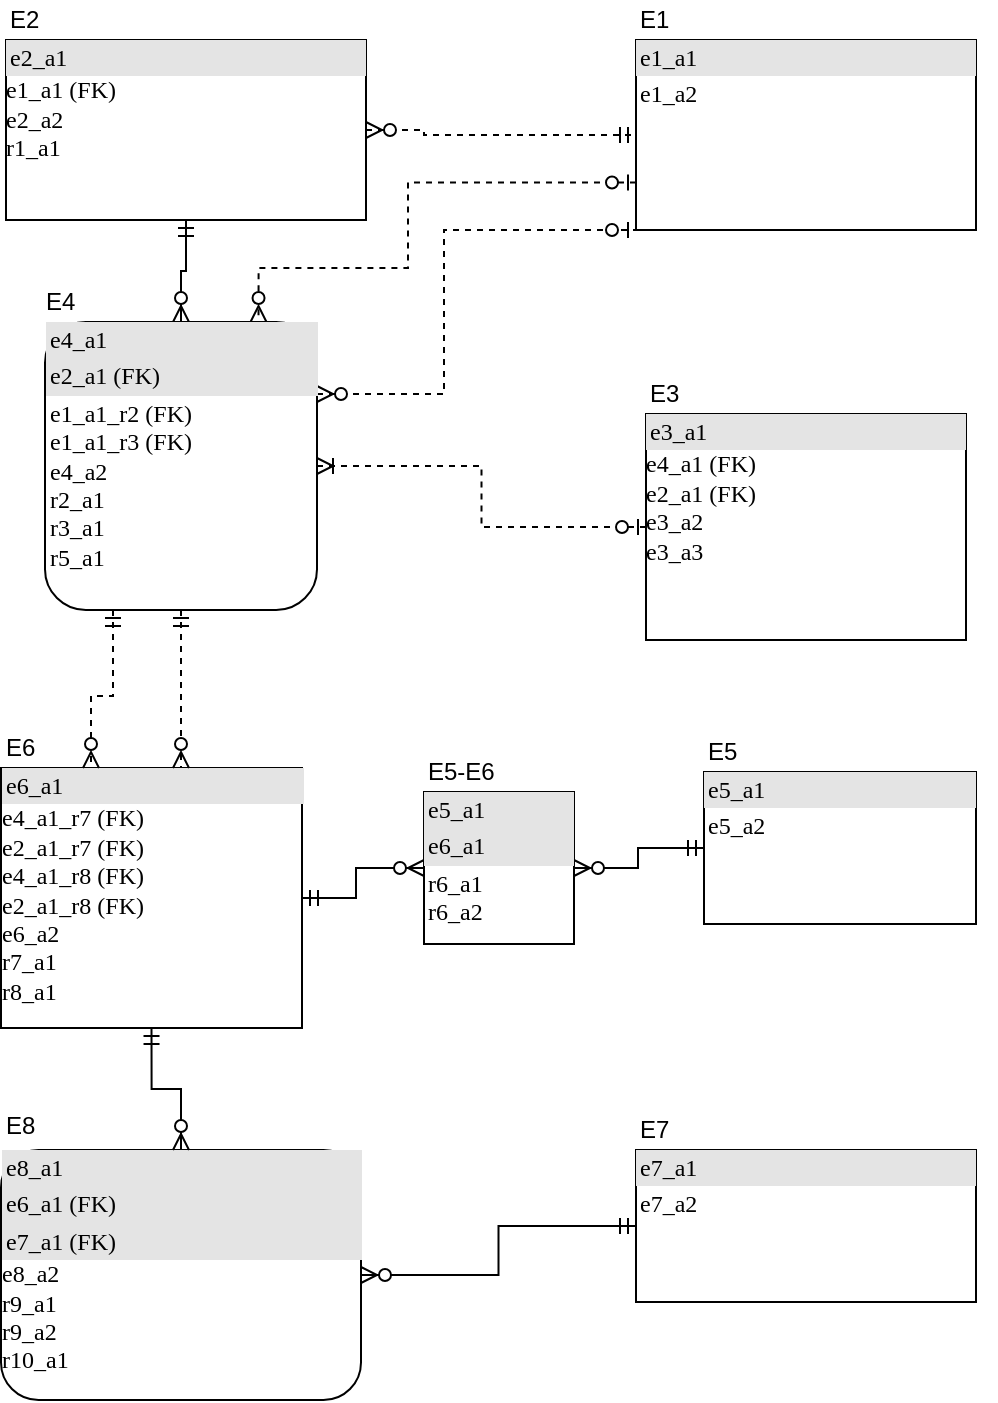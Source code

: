 <mxfile version="13.3.0" type="device"><diagram name="Page-1" id="2ca16b54-16f6-2749-3443-fa8db7711227"><mxGraphModel dx="556" dy="922" grid="0" gridSize="10" guides="1" tooltips="1" connect="1" arrows="1" fold="1" page="1" pageScale="1" pageWidth="1100" pageHeight="850" background="#ffffff" math="0" shadow="0"><root><mxCell id="0"/><mxCell id="1" parent="0"/><mxCell id="vPbJof9jUW4cqJRG03yQ-8" style="edgeStyle=orthogonalEdgeStyle;rounded=0;orthogonalLoop=1;jettySize=auto;html=1;exitX=0.5;exitY=1;exitDx=0;exitDy=0;startArrow=ERmandOne;startFill=0;endArrow=ERzeroToMany;endFill=1;" edge="1" parent="1" source="2ed32ef02a7f4228-1" target="-Yh0Sj5SILP_nFsyk5Nf-1"><mxGeometry relative="1" as="geometry"/></mxCell><mxCell id="2ed32ef02a7f4228-1" value="&lt;div style=&quot;box-sizing: border-box ; width: 100% ; background: #e4e4e4 ; padding: 2px&quot;&gt;e2_a1&lt;/div&gt;e1_a1 (FK)&lt;br&gt;e2_a2&lt;br&gt;r1_a1" style="verticalAlign=top;align=left;overflow=fill;html=1;rounded=0;shadow=0;comic=0;labelBackgroundColor=none;strokeWidth=1;fontFamily=Verdana;fontSize=12" parent="1" vertex="1"><mxGeometry x="270" y="153" width="180" height="90" as="geometry"/></mxCell><mxCell id="vPbJof9jUW4cqJRG03yQ-13" style="edgeStyle=orthogonalEdgeStyle;rounded=0;orthogonalLoop=1;jettySize=auto;html=1;exitX=0;exitY=0.75;exitDx=0;exitDy=0;entryX=0.75;entryY=1;entryDx=0;entryDy=0;dashed=1;startArrow=ERzeroToOne;startFill=1;endArrow=ERzeroToMany;endFill=1;" edge="1" parent="1" source="2ed32ef02a7f4228-2" target="-Yh0Sj5SILP_nFsyk5Nf-2"><mxGeometry relative="1" as="geometry"><Array as="points"><mxPoint x="471" y="224"/><mxPoint x="471" y="267"/><mxPoint x="396" y="267"/></Array></mxGeometry></mxCell><mxCell id="2ed32ef02a7f4228-2" value="&lt;div style=&quot;box-sizing: border-box ; width: 100% ; background: #e4e4e4 ; padding: 2px&quot;&gt;e1_a1&lt;/div&gt;&lt;table style=&quot;width: 100% ; font-size: 1em&quot; cellpadding=&quot;2&quot; cellspacing=&quot;0&quot;&gt;&lt;tbody&gt;&lt;tr&gt;&lt;td&gt;e1_a2&lt;/td&gt;&lt;td&gt;&lt;/td&gt;&lt;/tr&gt;&lt;/tbody&gt;&lt;/table&gt;" style="verticalAlign=top;align=left;overflow=fill;html=1;rounded=0;shadow=0;comic=0;labelBackgroundColor=none;strokeWidth=1;fontFamily=Verdana;fontSize=12" parent="1" vertex="1"><mxGeometry x="585" y="153" width="170" height="95" as="geometry"/></mxCell><mxCell id="vPbJof9jUW4cqJRG03yQ-18" style="edgeStyle=orthogonalEdgeStyle;rounded=0;orthogonalLoop=1;jettySize=auto;html=1;exitX=1;exitY=0.5;exitDx=0;exitDy=0;entryX=0;entryY=0.5;entryDx=0;entryDy=0;startArrow=ERzeroToMany;startFill=1;endArrow=ERmandOne;endFill=0;" edge="1" parent="1" source="2ed32ef02a7f4228-4" target="vPbJof9jUW4cqJRG03yQ-3"><mxGeometry relative="1" as="geometry"/></mxCell><mxCell id="2ed32ef02a7f4228-4" value="&lt;div style=&quot;box-sizing: border-box ; width: 100% ; background: #e4e4e4 ; padding: 2px&quot;&gt;e8_a1&lt;/div&gt;&lt;div style=&quot;box-sizing: border-box ; width: 100% ; background: #e4e4e4 ; padding: 2px&quot;&gt;e6_a1 (FK)&lt;/div&gt;&lt;div style=&quot;box-sizing: border-box ; width: 100% ; background: #e4e4e4 ; padding: 2px&quot;&gt;e7_a1 (FK)&lt;/div&gt;e8_a2&lt;br&gt;r9_a1&lt;br&gt;r9_a2&lt;br&gt;r10_a1" style="verticalAlign=top;align=left;overflow=fill;html=1;rounded=1;shadow=0;comic=0;labelBackgroundColor=none;strokeWidth=1;fontFamily=Verdana;fontSize=12" parent="1" vertex="1"><mxGeometry x="267.5" y="708" width="180" height="125" as="geometry"/></mxCell><mxCell id="vPbJof9jUW4cqJRG03yQ-15" style="edgeStyle=orthogonalEdgeStyle;rounded=0;orthogonalLoop=1;jettySize=auto;html=1;exitX=1;exitY=0.5;exitDx=0;exitDy=0;entryX=0;entryY=0.5;entryDx=0;entryDy=0;startArrow=ERmandOne;startFill=0;endArrow=ERzeroToMany;endFill=1;" edge="1" parent="1" source="2ed32ef02a7f4228-5" target="vPbJof9jUW4cqJRG03yQ-5"><mxGeometry relative="1" as="geometry"><Array as="points"><mxPoint x="445" y="582"/><mxPoint x="445" y="567"/></Array></mxGeometry></mxCell><mxCell id="vPbJof9jUW4cqJRG03yQ-17" style="edgeStyle=orthogonalEdgeStyle;rounded=0;orthogonalLoop=1;jettySize=auto;html=1;exitX=0.5;exitY=1;exitDx=0;exitDy=0;startArrow=ERmandOne;startFill=0;endArrow=ERzeroToMany;endFill=1;" edge="1" parent="1" source="2ed32ef02a7f4228-5" target="2ed32ef02a7f4228-4"><mxGeometry relative="1" as="geometry"/></mxCell><mxCell id="2ed32ef02a7f4228-5" value="&lt;div style=&quot;box-sizing: border-box ; width: 100% ; background: #e4e4e4 ; padding: 2px&quot;&gt;e6_a1&lt;/div&gt;e4_a1_r7 (FK)&lt;br&gt;e2_a1_r7 (FK)&lt;br&gt;e4_a1_r8 (FK)&lt;br&gt;e2_a1_r8 (FK)&lt;br&gt;e6_a2&lt;br&gt;r7_a1&lt;br&gt;r8_a1" style="verticalAlign=top;align=left;overflow=fill;html=1;rounded=0;shadow=0;comic=0;labelBackgroundColor=none;strokeWidth=1;fontFamily=Verdana;fontSize=12" parent="1" vertex="1"><mxGeometry x="267.5" y="517" width="150.5" height="130" as="geometry"/></mxCell><mxCell id="2ed32ef02a7f4228-7" value="&lt;div style=&quot;box-sizing: border-box ; width: 100% ; background: #e4e4e4 ; padding: 2px&quot;&gt;e5_a1&lt;/div&gt;&lt;table style=&quot;width: 100% ; font-size: 1em&quot; cellpadding=&quot;2&quot; cellspacing=&quot;0&quot;&gt;&lt;tbody&gt;&lt;tr&gt;&lt;td&gt;e5_a2&lt;/td&gt;&lt;td&gt;&lt;/td&gt;&lt;/tr&gt;&lt;/tbody&gt;&lt;/table&gt;" style="verticalAlign=top;align=left;overflow=fill;html=1;rounded=0;shadow=0;comic=0;labelBackgroundColor=none;strokeWidth=1;fontFamily=Verdana;fontSize=12" parent="1" vertex="1"><mxGeometry x="619" y="519" width="136" height="76" as="geometry"/></mxCell><mxCell id="2ed32ef02a7f4228-8" value="&lt;div style=&quot;box-sizing: border-box ; width: 100% ; background: #e4e4e4 ; padding: 2px&quot;&gt;e3_a1&lt;/div&gt;&lt;table style=&quot;width: 100% ; font-size: 1em&quot; cellpadding=&quot;2&quot; cellspacing=&quot;0&quot;&gt;&lt;tbody&gt;&lt;/tbody&gt;&lt;/table&gt;e4_a1 (FK)&lt;br&gt;e2_a1 (FK)&lt;br&gt;e3_a2&lt;br&gt;e3_a3" style="verticalAlign=top;align=left;overflow=fill;html=1;rounded=0;shadow=0;comic=0;labelBackgroundColor=none;strokeWidth=1;fontFamily=Verdana;fontSize=12" parent="1" vertex="1"><mxGeometry x="590" y="340" width="160" height="113" as="geometry"/></mxCell><mxCell id="x7QNLOcuRyStkEdeZMoo-1" value="E2" style="text;html=1;strokeColor=none;fillColor=none;align=left;verticalAlign=middle;whiteSpace=wrap;rounded=0;" parent="1" vertex="1"><mxGeometry x="270" y="133" width="180" height="20" as="geometry"/></mxCell><mxCell id="x7QNLOcuRyStkEdeZMoo-2" value="E6" style="text;html=1;strokeColor=none;fillColor=none;align=left;verticalAlign=middle;whiteSpace=wrap;rounded=0;labelBackgroundColor=none;" parent="1" vertex="1"><mxGeometry x="267.5" y="497" width="180" height="20" as="geometry"/></mxCell><mxCell id="x7QNLOcuRyStkEdeZMoo-3" value="E8" style="text;html=1;strokeColor=none;fillColor=none;align=left;verticalAlign=middle;whiteSpace=wrap;rounded=0;" parent="1" vertex="1"><mxGeometry x="267.5" y="686" width="180" height="20" as="geometry"/></mxCell><mxCell id="x7QNLOcuRyStkEdeZMoo-4" style="edgeStyle=orthogonalEdgeStyle;rounded=0;orthogonalLoop=1;jettySize=auto;html=1;exitX=0.5;exitY=1;exitDx=0;exitDy=0;" parent="1" source="2ed32ef02a7f4228-8" target="2ed32ef02a7f4228-8" edge="1"><mxGeometry relative="1" as="geometry"/></mxCell><mxCell id="x7QNLOcuRyStkEdeZMoo-5" value="E1" style="text;html=1;strokeColor=none;fillColor=none;align=left;verticalAlign=middle;whiteSpace=wrap;rounded=0;" parent="1" vertex="1"><mxGeometry x="585" y="133" width="180" height="20" as="geometry"/></mxCell><mxCell id="x7QNLOcuRyStkEdeZMoo-6" value="E3" style="text;html=1;strokeColor=none;fillColor=none;align=left;verticalAlign=middle;whiteSpace=wrap;rounded=0;" parent="1" vertex="1"><mxGeometry x="590" y="320" width="160" height="20" as="geometry"/></mxCell><mxCell id="x7QNLOcuRyStkEdeZMoo-7" value="E5" style="text;html=1;strokeColor=none;fillColor=none;align=left;verticalAlign=middle;whiteSpace=wrap;rounded=0;" parent="1" vertex="1"><mxGeometry x="619" y="499" width="146" height="20" as="geometry"/></mxCell><mxCell id="x7QNLOcuRyStkEdeZMoo-23" style="edgeStyle=orthogonalEdgeStyle;rounded=0;orthogonalLoop=1;jettySize=auto;html=1;exitX=1;exitY=0.5;exitDx=0;exitDy=0;entryX=0;entryY=0.5;entryDx=0;entryDy=0;dashed=1;startArrow=ERzeroToMany;startFill=1;endArrow=ERmandOne;endFill=0;" parent="1" source="2ed32ef02a7f4228-1" target="2ed32ef02a7f4228-2" edge="1"><mxGeometry relative="1" as="geometry"><mxPoint x="470" y="235.5" as="sourcePoint"/><mxPoint x="560" y="243" as="targetPoint"/><Array as="points"><mxPoint x="479" y="198"/><mxPoint x="479" y="201"/></Array></mxGeometry></mxCell><mxCell id="vPbJof9jUW4cqJRG03yQ-9" style="edgeStyle=orthogonalEdgeStyle;rounded=0;orthogonalLoop=1;jettySize=auto;html=1;exitX=1;exitY=0.5;exitDx=0;exitDy=0;entryX=0;entryY=0.5;entryDx=0;entryDy=0;startArrow=ERoneToMany;startFill=0;endArrow=ERzeroToOne;endFill=1;dashed=1;" edge="1" parent="1" source="-Yh0Sj5SILP_nFsyk5Nf-1" target="2ed32ef02a7f4228-8"><mxGeometry relative="1" as="geometry"/></mxCell><mxCell id="vPbJof9jUW4cqJRG03yQ-10" style="edgeStyle=orthogonalEdgeStyle;rounded=0;orthogonalLoop=1;jettySize=auto;html=1;exitX=0.25;exitY=1;exitDx=0;exitDy=0;entryX=0.25;entryY=1;entryDx=0;entryDy=0;dashed=1;startArrow=ERmandOne;startFill=0;endArrow=ERzeroToMany;endFill=1;" edge="1" parent="1" source="-Yh0Sj5SILP_nFsyk5Nf-1" target="x7QNLOcuRyStkEdeZMoo-2"><mxGeometry relative="1" as="geometry"><Array as="points"><mxPoint x="324" y="481"/><mxPoint x="312" y="481"/></Array></mxGeometry></mxCell><mxCell id="vPbJof9jUW4cqJRG03yQ-21" style="edgeStyle=orthogonalEdgeStyle;rounded=0;orthogonalLoop=1;jettySize=auto;html=1;exitX=1;exitY=0.25;exitDx=0;exitDy=0;entryX=0;entryY=1;entryDx=0;entryDy=0;startArrow=ERzeroToMany;startFill=1;endArrow=ERzeroToOne;endFill=1;dashed=1;" edge="1" parent="1" source="-Yh0Sj5SILP_nFsyk5Nf-1" target="2ed32ef02a7f4228-2"><mxGeometry relative="1" as="geometry"><Array as="points"><mxPoint x="489" y="330"/><mxPoint x="489" y="248"/></Array></mxGeometry></mxCell><mxCell id="vPbJof9jUW4cqJRG03yQ-22" style="edgeStyle=orthogonalEdgeStyle;rounded=0;orthogonalLoop=1;jettySize=auto;html=1;exitX=0.5;exitY=1;exitDx=0;exitDy=0;entryX=0.5;entryY=1;entryDx=0;entryDy=0;dashed=1;startArrow=ERmandOne;startFill=0;endArrow=ERzeroToMany;endFill=1;" edge="1" parent="1" source="-Yh0Sj5SILP_nFsyk5Nf-1" target="x7QNLOcuRyStkEdeZMoo-2"><mxGeometry relative="1" as="geometry"><Array as="points"><mxPoint x="358" y="485"/><mxPoint x="358" y="485"/></Array></mxGeometry></mxCell><mxCell id="-Yh0Sj5SILP_nFsyk5Nf-1" value="&lt;div style=&quot;box-sizing: border-box ; width: 100% ; background: #e4e4e4 ; padding: 2px&quot;&gt;e4_a1&lt;/div&gt;&lt;div style=&quot;box-sizing: border-box ; width: 100% ; background: #e4e4e4 ; padding: 2px&quot;&gt;e2_a1 (FK)&lt;/div&gt;&lt;table style=&quot;width: 100% ; font-size: 1em&quot; cellpadding=&quot;2&quot; cellspacing=&quot;0&quot;&gt;&lt;tbody&gt;&lt;tr&gt;&lt;td&gt;e1_a1_r2 (FK)&lt;br&gt;e1_a1_r3 (FK)&lt;br&gt;e4_a2&lt;br&gt;r2_a1&lt;br&gt;r3_a1&lt;br&gt;r5_a1&lt;/td&gt;&lt;td&gt;&lt;/td&gt;&lt;/tr&gt;&lt;/tbody&gt;&lt;/table&gt;" style="verticalAlign=top;align=left;overflow=fill;html=1;rounded=1;shadow=0;comic=0;labelBackgroundColor=none;strokeWidth=1;fontFamily=Verdana;fontSize=12" parent="1" vertex="1"><mxGeometry x="289.5" y="294" width="136" height="144" as="geometry"/></mxCell><mxCell id="-Yh0Sj5SILP_nFsyk5Nf-2" value="E4" style="text;html=1;strokeColor=none;fillColor=none;align=left;verticalAlign=middle;whiteSpace=wrap;rounded=0;labelBackgroundColor=none;" parent="1" vertex="1"><mxGeometry x="287.5" y="274" width="145" height="20" as="geometry"/></mxCell><mxCell id="vPbJof9jUW4cqJRG03yQ-3" value="&lt;div style=&quot;box-sizing: border-box ; width: 100% ; background: #e4e4e4 ; padding: 2px&quot;&gt;e7_a1&lt;/div&gt;&lt;table style=&quot;width: 100% ; font-size: 1em&quot; cellpadding=&quot;2&quot; cellspacing=&quot;0&quot;&gt;&lt;tbody&gt;&lt;tr&gt;&lt;td&gt;e7_a2&lt;/td&gt;&lt;td&gt;&lt;/td&gt;&lt;/tr&gt;&lt;/tbody&gt;&lt;/table&gt;" style="verticalAlign=top;align=left;overflow=fill;html=1;rounded=0;shadow=0;comic=0;labelBackgroundColor=none;strokeWidth=1;fontFamily=Verdana;fontSize=12" vertex="1" parent="1"><mxGeometry x="585" y="708" width="170" height="76" as="geometry"/></mxCell><mxCell id="vPbJof9jUW4cqJRG03yQ-4" value="E7" style="text;html=1;strokeColor=none;fillColor=none;align=left;verticalAlign=middle;whiteSpace=wrap;rounded=0;" vertex="1" parent="1"><mxGeometry x="585" y="688" width="180" height="20" as="geometry"/></mxCell><mxCell id="vPbJof9jUW4cqJRG03yQ-16" style="edgeStyle=orthogonalEdgeStyle;rounded=0;orthogonalLoop=1;jettySize=auto;html=1;exitX=1;exitY=0.5;exitDx=0;exitDy=0;entryX=0;entryY=0.5;entryDx=0;entryDy=0;startArrow=ERzeroToMany;startFill=1;endArrow=ERmandOne;endFill=0;" edge="1" parent="1" source="vPbJof9jUW4cqJRG03yQ-5" target="2ed32ef02a7f4228-7"><mxGeometry relative="1" as="geometry"><Array as="points"><mxPoint x="586" y="567"/><mxPoint x="586" y="557"/></Array></mxGeometry></mxCell><mxCell id="vPbJof9jUW4cqJRG03yQ-5" value="&lt;div style=&quot;box-sizing: border-box ; width: 100% ; background: #e4e4e4 ; padding: 2px&quot;&gt;e5_a1&lt;/div&gt;&lt;div style=&quot;box-sizing: border-box ; width: 100% ; background: #e4e4e4 ; padding: 2px&quot;&gt;e6_a1&lt;/div&gt;&lt;table style=&quot;width: 100% ; font-size: 1em&quot; cellpadding=&quot;2&quot; cellspacing=&quot;0&quot;&gt;&lt;tbody&gt;&lt;tr&gt;&lt;td&gt;r6_a1&lt;br&gt;r6_a2&lt;/td&gt;&lt;td&gt;&lt;/td&gt;&lt;/tr&gt;&lt;/tbody&gt;&lt;/table&gt;" style="verticalAlign=top;align=left;overflow=fill;html=1;rounded=0;shadow=0;comic=0;labelBackgroundColor=none;strokeWidth=1;fontFamily=Verdana;fontSize=12" vertex="1" parent="1"><mxGeometry x="479" y="529" width="75" height="76" as="geometry"/></mxCell><mxCell id="vPbJof9jUW4cqJRG03yQ-6" value="E5-E6" style="text;html=1;strokeColor=none;fillColor=none;align=left;verticalAlign=middle;whiteSpace=wrap;rounded=0;" vertex="1" parent="1"><mxGeometry x="479" y="509" width="75" height="20" as="geometry"/></mxCell></root></mxGraphModel></diagram></mxfile>